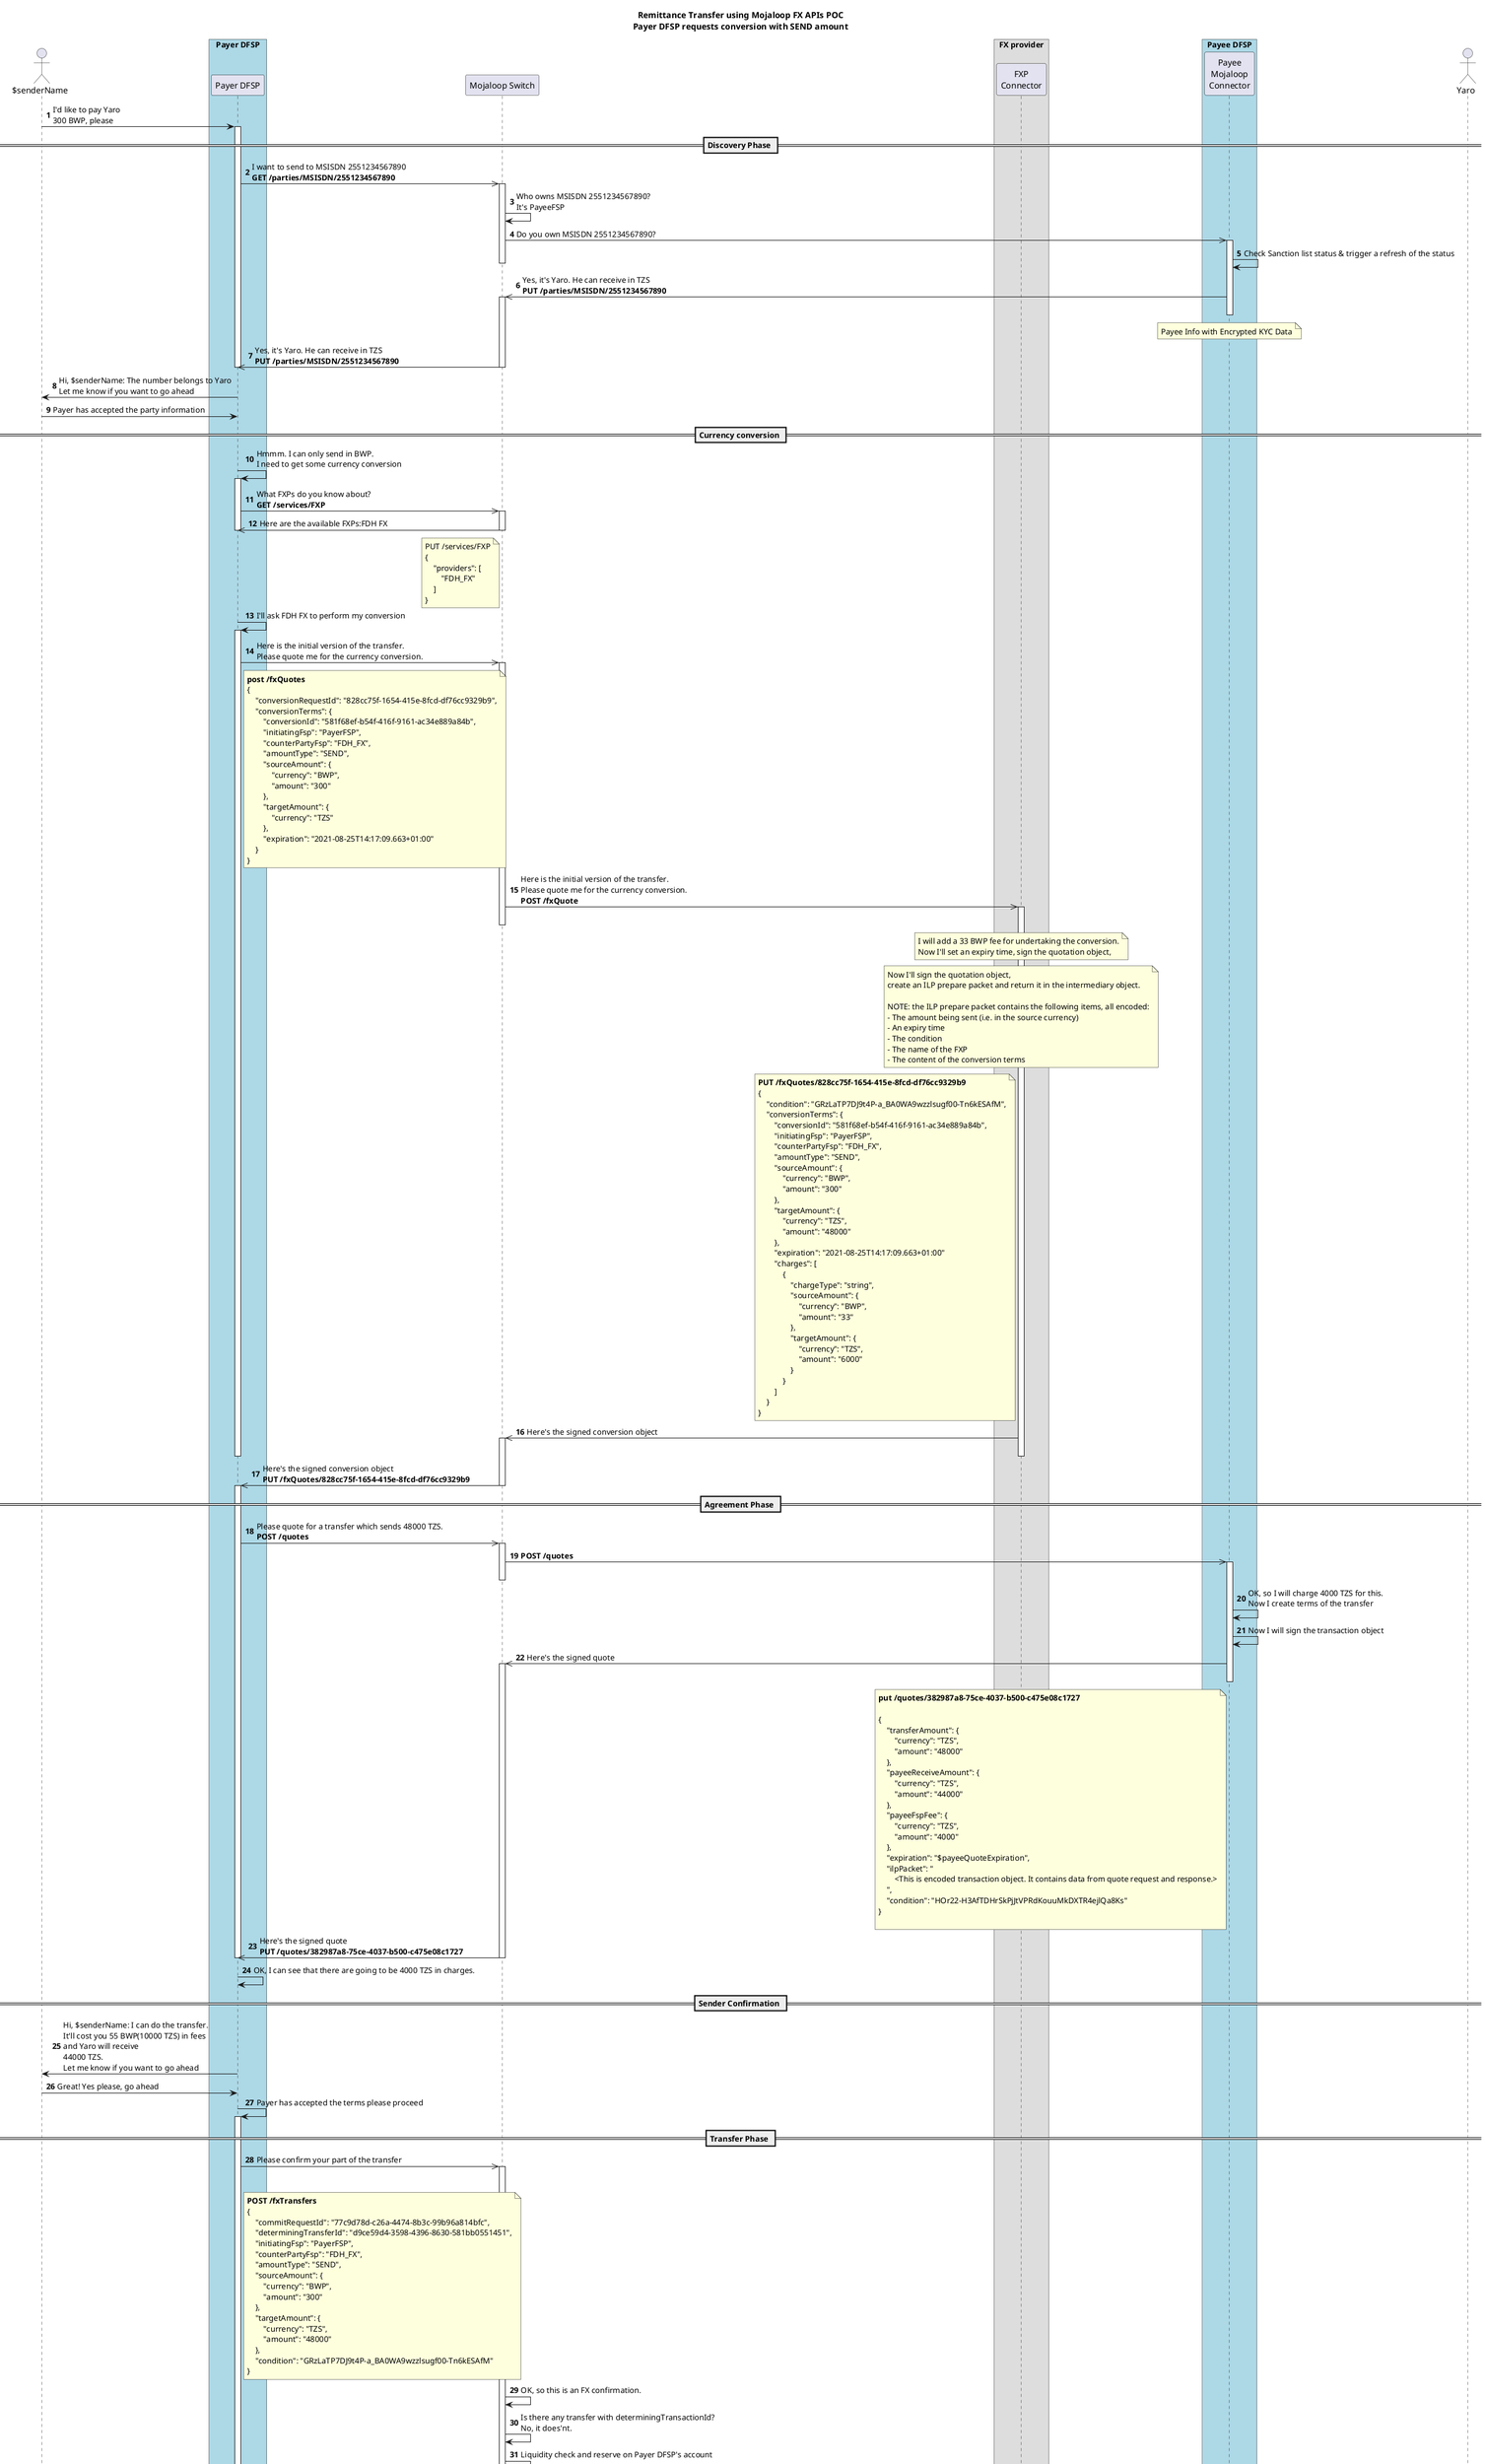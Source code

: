 @startuml

!$simplified = true
!$hideSwitchDetail = false
!$advancedCoreConnectorFlow = true
!$senderLastName = ""
!$senderDOB = "1966-06-16"
!$receiverName = "Yaro"
!$receiverFirstName = "Yaro"
!$receiverMiddleName = ""
!$receiverLastName = ""
!$receiverDOB = "1966-06-16"
!$payerCurrency = "BWP"
!$payeeCurrency = "TZS"
!$payerFSPID = "PayerFSP"
!$payeeFSPID = "PayeeFSP"
!$fxpID = "FDH_FX"
!$payerMSISDN = "26787654321"
!$payeeMSISDN = "2551234567890"
!$payeeReceiveAmount = "44000"
!$payerSendAmount = "300"
!$payeeFee = "4000"
!$targetAmount = "48000"
!$fxpChargesSource = "33"
!$fxpChargesTarget = "6000"
!$fxpSourceAmount = "300"
!$fxpTargetAmount = "48000"
!$totalChargesSourceCurrency = "55"
!$totalChargesTargetCurrency = "10000"
!$conversionRequestId = "828cc75f-1654-415e-8fcd-df76cc9329b9"
!$conversionId = "581f68ef-b54f-416f-9161-ac34e889a84b"
!$homeTransactionId = "string"
!$quoteId = "382987a8-75ce-4037-b500-c475e08c1727"
!$transactionId = "d9ce59d4-3598-4396-8630-581bb0551451"
!$quotePayerExpiration = "2021-08-25T14:17:09.663+01:00"
!$quotePayeeExpiration = "2021-08-25T14:17:09.663+01:00"
!$commitRequestId = "77c9d78d-c26a-4474-8b3c-99b96a814bfc"
!$determiningTransferId = "d9ce59d4-3598-4396-8630-581bb0551451"
!$transferId = "d9ce59d4-3598-4396-8630-581bb0551451"
!$fxCondition = "GRzLaTP7DJ9t4P-a_BA0WA9wzzlsugf00-Tn6kESAfM"
!$condition = "HOr22-H3AfTDHrSkPjJtVPRdKouuMkDXTR4ejlQa8Ks"

title Remittance Transfer using Mojaloop FX APIs POC\nPayer DFSP requests conversion with SEND amount
actor "$senderName" as A1
box "Payer DFSP" #LightBlue  
  participant "Payer DFSP" as D1
end box

participant "Mojaloop Switch" as S1

'box "Discovery Service" #LightYellow
'  participant "ALS Oracle" as ALS
'end box

box "FX provider"  
  participant "FXP\nConnector" as FXP
end box

box "Payee DFSP" #LightBlue   
  participant "Payee\nMojaloop\nConnector" as D2
end box

actor "$receiverName" as A2
autonumber

A1->D1:I'd like to pay $receiverName\n$payerSendAmount $payerCurrency, please

== Discovery Phase ==
activate D1
D1->>S1:I want to send to MSISDN $payeeMSISDN\n**GET /parties/MSISDN/$payeeMSISDN**
activate S1
!if ($simplified != true)
S1-->>D1:202 I'll get back to you
!endif

S1->S1:Who owns MSISDN $payeeMSISDN?\nIt's $payeeFSPID
S1->>D2:Do you own MSISDN $payeeMSISDN?
activate D2
!if ($simplified != true)
D2-->>S1:202 I'll get back to you
!endif
D2->D2: Check Sanction list status & trigger a refresh of the status
deactivate S1
D2->>S1:Yes, it's $receiverName. He can receive in $payeeCurrency\n**PUT /parties/MSISDN/$payeeMSISDN**
!if ($simplified != true)
note left of D2
    PUT /parties
    {
        "partyIdInfo": {
            "partyIdType": "MSISDN",
            "partyIdentifier": "$payeeMSISDN",
            "fspId": "$payeeFSPID"
        },
        "merchantClassificationCode": "string",
        "name": "$receiverName",
        "personalInfo": {
            "complexName": {
            "firstName": "$receiverFirstName",
            "middleName": "$receiverMiddleName",
            "lastName": "$receiverLastName"
            },
            "dateOfBirth": "$receiverDOB",
            "kycInformation": "<Encrypted KYC Data>"
        },
        "supportedCurrencies": [ "$payeeCurrency" ]
    }
end note
!else
note over D2
    Payee Info with Encrypted KYC Data
end note
!endif
activate S1
!if ($simplified != true)
S1-->>D2:200 Gotcha
!endif
deactivate D2
S1->>D1:Yes, it's $receiverName. He can receive in $payeeCurrency\n**PUT /parties/MSISDN/$payeeMSISDN**


!if ($simplified != true)
D1-->>S1:200 Gotcha
!endif
deactivate D1
deactivate S1

D1->A1: Hi, $senderName: The number belongs to $receiverName \nLet me know if you want to go ahead
A1->D1: Payer has accepted the party information


== Currency conversion ==

D1->D1:Hmmm. I can only send in $payerCurrency.\nI need to get some currency conversion
activate D1
D1->>S1:What FXPs do you know about?\n**GET /services/FXP**
activate S1
!if ($simplified != true)
S1-->>D1:202 I'll get back to you
!endif

S1->>D1:Here are the available FXPs:FDH FX
note left of S1
    PUT /services/FXP
    {
        "providers": [
            "$fxpID"
        ]
    }
end note

!if ($simplified != true)
D1-->>S1:200 Gotcha
!endif
deactivate D1
deactivate S1

D1->D1:I'll ask FDH FX to perform my conversion

activate D1
D1->>S1:Here is the initial version of the transfer.\nPlease quote me for the currency conversion.

note right of D1
    **post /fxQuotes**
    {
        "conversionRequestId": "$conversionRequestId",
        "conversionTerms": {
            "conversionId": "$conversionId",
            "initiatingFsp": "$payerFSPID",
            "counterPartyFsp": "$fxpID",
            "amountType": "SEND",
            "sourceAmount": {
                "currency": "$payerCurrency",
                "amount": "$payerSendAmount"
            },
            "targetAmount": {
                "currency": "$payeeCurrency"
            },
            "expiration": "2021-08-25T14:17:09.663+01:00"
        }
    }
end note

activate S1
!if ($simplified != true)
S1-->>D1:202 I'll get back to you
!endif

S1->>FXP:Here is the initial version of the transfer.\nPlease quote me for the currency conversion.\n**POST /fxQuote**
activate FXP
!if ($simplified != true)
FXP-->>S1:202 I'll get back to you
!endif
deactivate S1

note over FXP
    I will add a $fxpChargesSource $payerCurrency fee for undertaking the conversion.
    Now I'll set an expiry time, sign the quotation object,
end note
!if ($simplified != true)
note right of FXP
    {
        "conversionTerms": {
            "conversionId": "$conversionId",
            "initiatingFsp": "$payerFSPID",
            "counterPartyFsp": "$fxpID",
            "amountType": "SEND",
            "sourceAmount": {
                "currency": "$payerCurrency",
                "amount": "$fxpSourceAmount"
            },
            "targetAmount": {
                "currency": "$payeeCurrency",
                "amount": "$fxpTargetAmount"
            },
            "expiration": "2021-08-25T14:17:09.663+01:00"
            "charges": [
                {
                    "chargeType": "string",
                    "sourceAmount": {
                        "currency": "$payerCurrency",
                        "amount": "$fxpChargesSource"
                    },
                    "targetAmount": {
                        "currency": "$payeeCurrency",
                        "amount": "$fxpChargesTarget"
                    }
                }
            ]
        }
    }
end note
!endif

note over FXP
    Now I'll sign the quotation object,
    create an ILP prepare packet and return it in the intermediary object.

    NOTE: the ILP prepare packet contains the following items, all encoded:
    - The amount being sent (i.e. in the source currency)
    - An expiry time
    - The condition
    - The name of the FXP
    - The content of the conversion terms
end note

note left of FXP
    **PUT /fxQuotes/$conversionRequestId**
    {
        "condition": "$fxCondition",
        "conversionTerms": {
            "conversionId": "$conversionId",
            "initiatingFsp": "$payerFSPID",
            "counterPartyFsp": "$fxpID",
            "amountType": "SEND",
            "sourceAmount": {
                "currency": "$payerCurrency",
                "amount": "$fxpSourceAmount"
            },
            "targetAmount": {
                "currency": "$payeeCurrency",
                "amount": "$fxpTargetAmount"
            },
            "expiration": "2021-08-25T14:17:09.663+01:00"
            "charges": [
                {
                    "chargeType": "string",
                    "sourceAmount": {
                        "currency": "$payerCurrency",
                        "amount": "$fxpChargesSource"
                    },
                    "targetAmount": {
                        "currency": "$payeeCurrency",
                        "amount": "$fxpChargesTarget"
                    }
                }
            ]
        }
    }
end note
FXP->>S1:Here's the signed conversion object

activate S1
!if ($simplified != true)
S1-->>FXP:200 Gotcha
!endif
deactivate FXP
deactivate D1
S1->>D1:Here's the signed conversion object\n**PUT /fxQuotes/$conversionRequestId**

!if ($simplified != true)
D1-->>S1:Gotcha
!endif

deactivate S1

== Agreement Phase ==

activate D1
D1->>S1:Please quote for a transfer which sends $fxpTargetAmount $payeeCurrency.\n**POST /quotes**
!if ($simplified != true)
note right of D1
POST /quotes

    {
        "quoteId": "$quoteId",
        "transactionId": "$transactionId",
        "payee": {
            "partyIdInfo": {
                "partyIdType": "MSISDN",
                "partyIdentifier": "$payeeMSISDN",
                "fspId": "$payeeFSPID"
            },
            "name": "$receiverName",
            "personalInfo": {
                "complexName": {
                "firstName": "$receiverFirstName",
                "middleName": "$receiverMiddleName",
                "lastName": "$receiverLastName"
                },
                "dateOfBirth": "$receiverDOB",
                "kycInformation": "<Encrypted KYC Data>"
            },
            "supportedCurrencies": [ "$payeeCurrency" ]
        },
        "payer": {
            "partyIdInfo": {
                "partyIdType": "MSISDN",
                "partyIdentifier": "$payerMSISDN",
                "fspId": "$payerFSPID"
            },
            "name": "$senderName",
            "personalInfo": {
                "complexName": {
                "firstName": "$senderFirstName",
                "middleName": "$senderMiddleName",
                "lastName": "$senderLastName"
                },
                "dateOfBirth": "$senderDOB"
            }
        },
        "amountType": "SEND",
        "amount": {
            "currency": "$payeeCurrency",
            "amount": "$fxpTargetAmount"
        },
        "converter": "PAYER",
        "expiration": "$quotePayerExpiration"
    }
end note
!endif
activate S1
!if ($simplified != true)
S1-->>D1:202 I'll get back to you
!endif

S1->>D2:**POST /quotes**
activate D2
!if ($simplified != true)
D2-->>S1:202 I'll get back to you
!endif
deactivate S1

D2->D2:OK, so I will charge $payeeFee $payeeCurrency for this.\nNow I create terms of the transfer
!if ($simplified != true)
note right of D2
{
    "quoteId": "$quoteId",
    "transactionId": "$transactionId",
    "payeeFspFeeAmount": "$payeeFee",
    "payeeFspFeeAmountCurrency": "$payeeCurrency",
    "payeeReceiveAmount": "$payeeReceiveAmount",
    "payeeReceiveAmountCurrency": "$payeeCurrency",
    "transferAmount": "$targetAmount",
    "transferAmountCurrency": "$payeeCurrency"
    "expiration": "$quotePayerExpiration"
}
end note
!endif
D2->D2:Now I will sign the transaction object
D2->>S1:Here's the signed quote
note left of D2
    **put /quotes/$quoteId**

    {
        "transferAmount": {
            "currency": "$payeeCurrency",
            "amount": "$targetAmount"
        },
        "payeeReceiveAmount": {
            "currency": "$payeeCurrency",
            "amount": "$payeeReceiveAmount"
        },
        "payeeFspFee": {
            "currency": "$payeeCurrency",
            "amount": "$payeeFee"
        },
        "expiration": "$payeeQuoteExpiration",
        "ilpPacket": "
            <This is encoded transaction object. It contains data from quote request and response.>
        ",
        "condition": "$condition"
    }

end note
activate S1
!if ($simplified != true)
S1-->>D2:200 Gotcha
!endif
deactivate D2
S1->>D1:Here's the signed quote\n**PUT /quotes/382987a8-75ce-4037-b500-c475e08c1727**

!if ($simplified != true)
D1-->>S1:200 Gotcha
!endif
deactivate D1
deactivate S1
D1->D1:OK, I can see that there are going to be $payeeFee $payeeCurrency in charges.

== Sender Confirmation ==
D1->A1: Hi, $senderName: I can do the transfer.\nIt'll cost you $totalChargesSourceCurrency $payerCurrency($totalChargesTargetCurrency $payeeCurrency) in fees\nand $receiverName will receive\n$payeeReceiveAmount $payeeCurrency.\nLet me know if you want to go ahead
A1->D1: Great! Yes please, go ahead

D1->D1: Payer has accepted the terms please proceed

== Transfer Phase ==
activate D1
D1->>S1:Please confirm your part of the transfer
note right of D1
**POST /fxTransfers**
{
    "commitRequestId": "$commitRequestId",
    "determiningTransferId": "$determiningTransferId",
    "initiatingFsp": "$payerFSPID",
    "counterPartyFsp": "$fxpID",
    "amountType": "SEND",
    "sourceAmount": {
        "currency": "$payerCurrency",
        "amount": "$fxpSourceAmount"
    },
    "targetAmount": {
        "currency": "$payeeCurrency",
        "amount": "$fxpTargetAmount"
    },
    "condition": "$fxCondition"
}
end note
activate S1
!if ($simplified != true)
S1-->>D1:202 I'll get back to you
!endif
deactivate D2
!if ($hideSwitchDetail != true)
S1->S1:OK, so this is an FX confirmation.
S1->S1: Is there any transfer with determiningTransactionId?\nNo, it does'nt.
!endif
S1->S1: Liquidity check and reserve on Payer DFSP's account
!if ($hideSwitchDetail != true)
note over S1
Reservations:

**$payerFSPID has a reservation of $fxpSourceAmount $payerCurrency**
end note
!endif
S1->>FXP:Please confirm the currency conversion part of the transfer\n** POST /fxTransfers**
activate FXP
!if ($simplified != true)
FXP-->>S1:202 I'll get back to you
!endif
deactivate S1
alt conversion failed
  FXP->>S1:Failed.
  note left of FXP
  **PUT /fxTransfers/$commitRequestId**/error
  {
    "errorInformation": {
      "errorCode": "5100",
      "errorDescription": "error message"
    }
  }
  ( **or** )
  **PUT /fxTransfers/$commitRequestId**
  {
    "conversionState": "ABORTED",
    "extensionList": {
      "extension": [
        {
          "key": "reason",
          "value": "some reason"
        }
      ]
    }
  }
  end note
else conversion success
  FXP->FXP:Reserve funds for FX conversion
  FXP->>S1:Confirmed. Here's the fulfilment
  note left of FXP
  **PUT /fxTransfers/$commitRequestId**
  {
  "fulfilment": "188909ceb6cd5c35d5c6b394f0a9e5a0571199c332fbd013dc1e6b8a2d5fff42",
  "completedTimestamp": "2021-08-25T14:17:08.175+01:00",
  "conversionState": "RESERVED"
  }
  end note
  S1->S1:Check fulfilment matches and cancel if not.
  alt Conversion failed
      S1->FXP:Sorry. Conversion failed
      note over FXP
      **PATCH /fxTransfers/$commitRequestId**
      {
      "completedTimestamp": "2021-08-25T14:17:08.175+01:00",
      "conversionState": "ABORTED"
      }
      end note
      activate FXP
      FXP-->S1:Acknowledged
      FXP->FXP:Remove any reservations or obligations
      deactivate FXP
  end
end
!if ($simplified != true)
S1-->>FXP:200 Gotcha
!endif
deactivate FXP

alt Conversion failed
  S1->S1: Abort the fxTransfer. Revert the position changes involved in this fxTransfer.
  S1->S1: Incase of payee side conversion, there will be dependent transfer. \nBut do not cancel that transfer as DFSP can try currency conversion with another FXP. \nBut make sure that while processing the fulfilment of the original transfer, it shouldn't pickup this fxTransfer as the dependent transfer. \n(Maybe by removing the entry from watchlist)
  S1->>D1:Sorry. Conversion failed
  note over S1
  **PUT /fxTransfers/$commitRequestId/error**
  {
    "errorInformation": {
      "errorCode": "5100",
      "errorDescription": "error message"
    }
  }
  ( **or** )
  **PUT /fxTransfers/$commitRequestId**
  {
    "conversionState": "ABORTED",
    "extensionList": {
      "extension": [
        {
          "key": "reason",
          "value": "some reason"
        }
      ]
    }
  }
  end note
else Conversion succeeded
    S1->D1:Conversion succeeded subject to transfer success\n**PUT /fxTransfers/77c9d78d-c26a-4474-8b3c-99b96a814bfc**
end

!if ($simplified != true)
D1-->S1:200 Gotcha
!endif
deactivate D1
D1->D1:OK, so that's all right\nNow I can send the transfer itself

D1->S1:Please do the transfer **POST /transfers**
!if ($simplified != true)
note over D1
POST /transfers
{
    "transferId": "$transferId",
    "payeeFsp": "$payeeFSPID",
    "payerFsp": "$payerFSPID",
    "amount": {
        "currency": "$payeeCurrency",
        "amount": "$targetAmount"
    },
    "ilpPacket": "<Encoded transaction object>",
    "condition": "$condition",
    "expiration": "2016-05-24T08:38:08.699-04:00"
}
end note
!endif
activate S1
!if ($simplified != true)
S1-->D1:202 I'll get back to you
!endif
deactivate D1
!if ($hideSwitchDetail != true)
S1->S1:Is there a dependent transfer? Yes
!endif
S1->S1:Perform liquidity check and reserve funds\nagainst creditor party to dependent transfer
note over S1
Reservations:

$payerFSPID has a reservation of $fxpSourceAmount $payerCurrency
**$fxpID has a reservation of $targetAmount $payeeCurrency**
end note

S1->D2:Please do the transfer\n**POST /transfers**
activate D2
!if ($simplified != true)
D2-->S1:202 I'll get back to you
!endif
deactivate S1
D2->D2:Let me check that the terms of the dependent transfer\nare the same as the ones I agreed to\nand that the fulfilment and condition match

D2->A2: Hi $receiverName's, you got inbound transfer $payeeReceiveAmount $payeeCurrency
deactivate D2

alt transfer failed
  D2->>S1:Transfer is rejected
  note over D2
  **PUT /transfers/$commitRequestId**/error
  {
    "errorInformation": {
      "errorCode": "5100",
      "errorDescription": "error message"
    }
  }
  ( **or** )
  {
    "transferState": "ABORETED"
  }
  end note

  activate S1
  !if ($simplified != true)
  S1-->>D2:200 Gotcha
  !endif
  
  S1->S1: Revert the position changes involved in this transfer
  S1->S1: If there are dependency fxTransfers, abort the fxTransfers as well and revert the position changes involved in those fxTransfers

  S1->>FXP: The linked transfer is failed.\nRemove any reservations or obligations
  note over S1
  **PATCH /fxTransfers/$commitRequestId**
  {
      "completedTimestamp": "2021-08-25T14:17:08.227+01:00",
      "transferState": "ABORTED"
  }
  end note
  activate FXP
  FXP->FXP: Oops!
  FXP-->>S1:200 Gotcha
  deactivate FXP
  S1->>D1:Transfer is complete\n**PUT /transfers/$commitRequestId/error**
  activate D1
  !if ($simplified != true)
  D1-->S1:200 Gotcha
  !endif
  deactivate S1
  D1->A1:Your transfer is failed
  deactivate D1
else transfer success
  D2->>S1:Transfer is confirmed, here's the fulfilment
  note over D2
  **PUT /transfers/$commitRequestId**
  {
      "completedTimestamp": "2021-08-25T14:17:08.227+01:00",
      "fulfilment": "mhPUT9ZAwd-BXLfeSd7-YPh46rBWRNBiTCSWjpku90s",
      "transferState": "COMMITTED"
  }
  end note
  activate S1
  !if ($simplified != true)
  S1-->>D2:200 Gotcha
  !endif
  
  !if ($hideSwitchDetail != true)
  S1->S1:Is there a dependent transfer?\nYes, there is.
  S1->S1:Is this dependency against the debtor party to the transfer?\nYes, it is.
  S1->S1:Create an obligation from the debtor party to the party named in the dependency (the FXP)
  S1->S1:Is the transfer denominated in the currency of the payee receive amount?\nYes, it is.
  S1->S1:Create an obligation from the party named in the dependency\nto the creditor party for the transfer
  !else
  S1->S1:Create obligations from the payer to the FXP and from FXP to the payee
  !endif
  S1->>FXP:The transfer succeeded.\nYou can clear it in your ledgers
  note over S1
  **PATCH /fxTransfers/$commitRequestId**
  {
      "completedTimestamp": "2021-08-25T14:17:08.227+01:00",
      "fulfilment": "mhPUT9ZAwd-BXLfeSd7-YPh46rBWRNBiTCSWjpku90s",
      "transferState": "COMMITTED"
  }
  end note
  activate FXP
  FXP->FXP:Let's just check: does this match the stuff I sent?
  FXP->FXP:It does. Great. I'll clear the conversion
  FXP-->>S1:200 Gotcha
  deactivate FXP
  note over S1
      Ledger positions:
      $payerFSPID has a debit of $fxpSourceAmount $payerCurrency
      $fxpID has a credit of $fxpSourceAmount $payerCurrency
      $fxpID has a debit of $fxpTargetAmount $payeeCurrency
      $payeeFSPID has a credit of $targetAmount $payeeCurrency
  end note
  S1->>D1:Transfer is complete\n**PUT /transfers/$commitRequestId**
  activate D1
  !if ($simplified != true)
  D1-->S1:200 Gotcha
  !endif
  deactivate S1

  D1->A1:Your transfer is successful
  deactivate D1
end
@enduml
